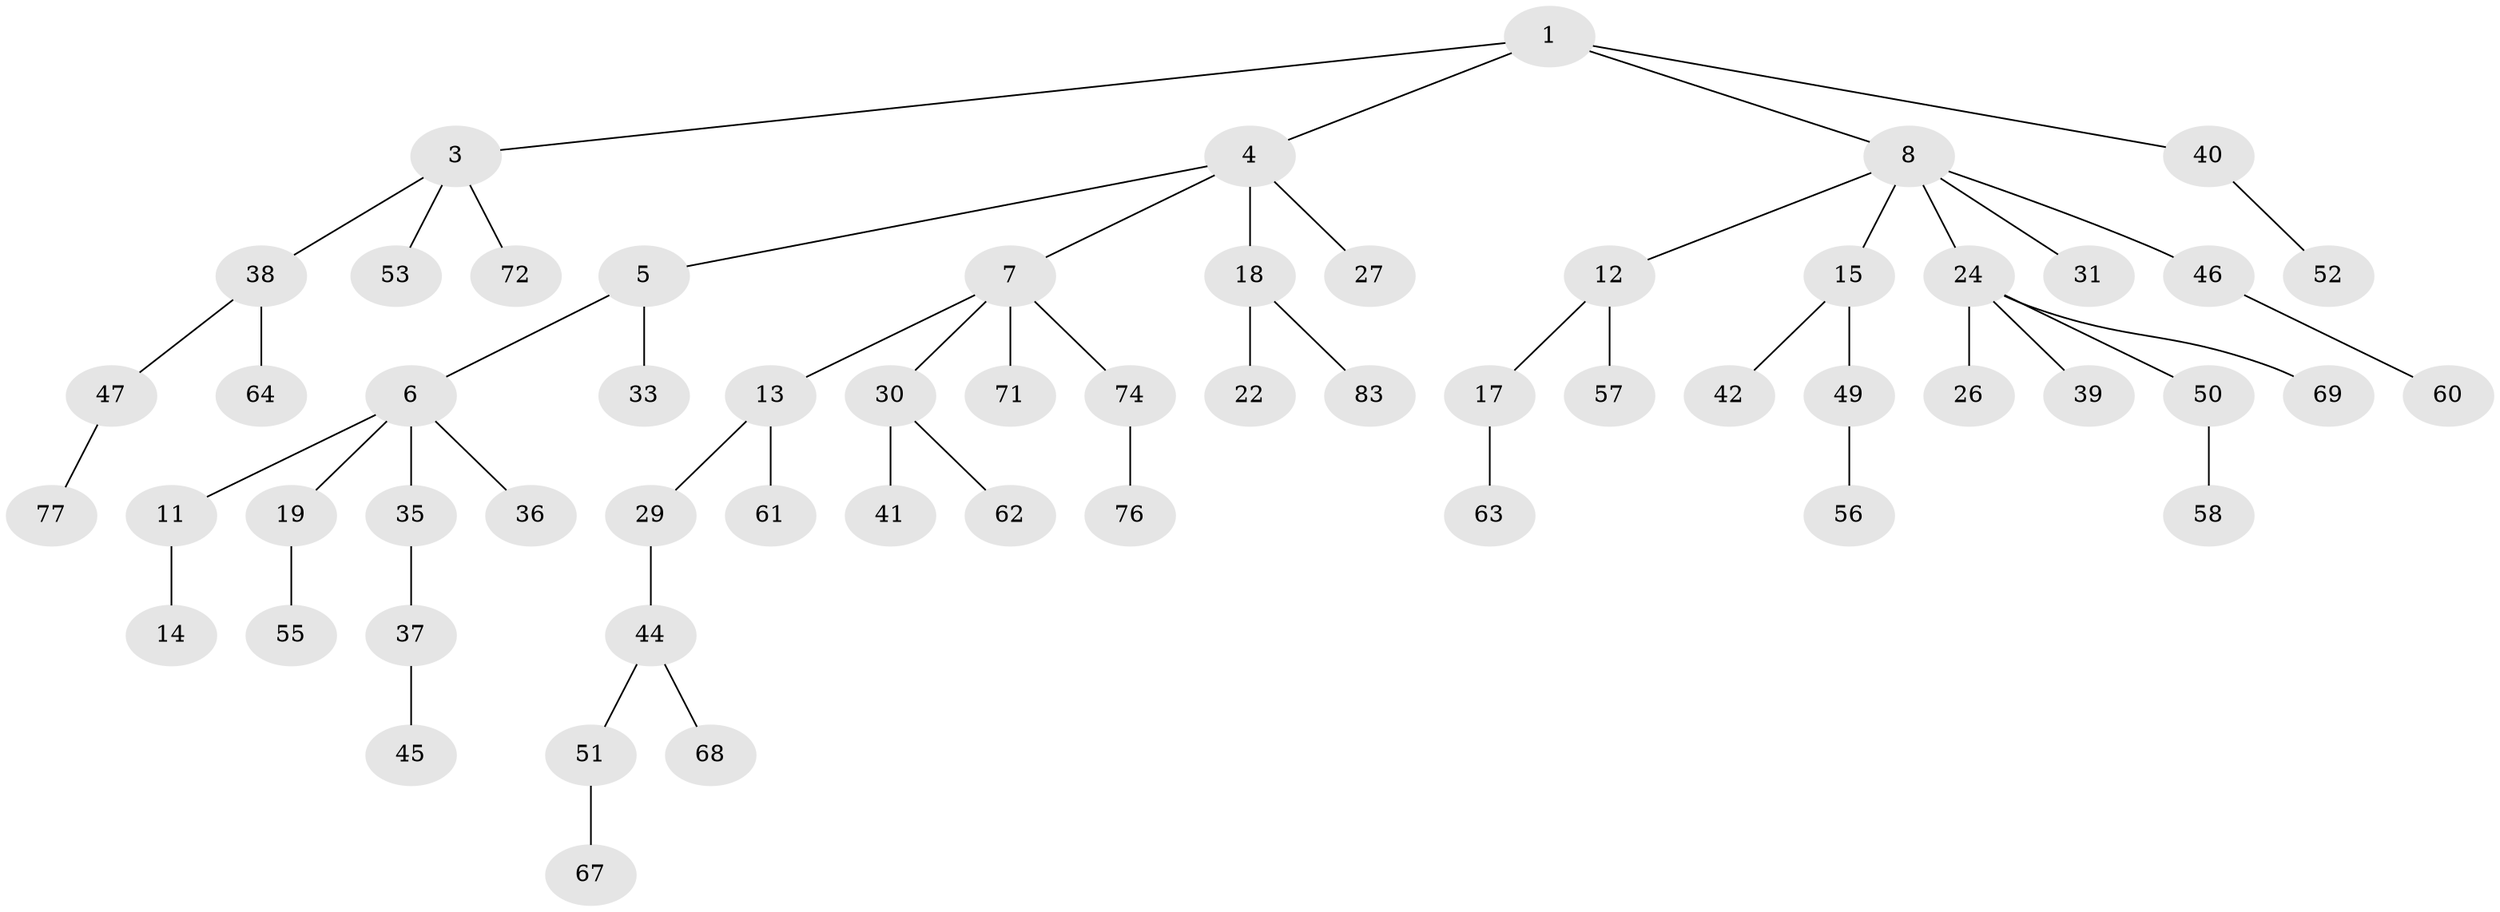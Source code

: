 // original degree distribution, {3: 0.20238095238095238, 6: 0.023809523809523808, 5: 0.03571428571428571, 2: 0.30952380952380953, 1: 0.42857142857142855}
// Generated by graph-tools (version 1.1) at 2025/11/02/27/25 16:11:26]
// undirected, 58 vertices, 57 edges
graph export_dot {
graph [start="1"]
  node [color=gray90,style=filled];
  1 [super="+2"];
  3 [super="+20"];
  4 [super="+10"];
  5;
  6 [super="+9"];
  7 [super="+28"];
  8 [super="+32"];
  11 [super="+81"];
  12;
  13 [super="+25"];
  14 [super="+23"];
  15 [super="+16"];
  17 [super="+34"];
  18 [super="+21"];
  19;
  22;
  24 [super="+66"];
  26;
  27 [super="+73"];
  29;
  30 [super="+48"];
  31;
  33 [super="+65"];
  35;
  36;
  37;
  38 [super="+43"];
  39;
  40 [super="+84"];
  41;
  42 [super="+59"];
  44;
  45;
  46 [super="+54"];
  47;
  49 [super="+78"];
  50;
  51 [super="+82"];
  52;
  53;
  55 [super="+80"];
  56;
  57 [super="+70"];
  58;
  60;
  61;
  62;
  63 [super="+79"];
  64;
  67;
  68;
  69 [super="+75"];
  71;
  72;
  74;
  76;
  77;
  83;
  1 -- 3;
  1 -- 8;
  1 -- 40;
  1 -- 4;
  3 -- 53;
  3 -- 72;
  3 -- 38;
  4 -- 5;
  4 -- 7;
  4 -- 18;
  4 -- 27;
  5 -- 6;
  5 -- 33;
  6 -- 11;
  6 -- 19;
  6 -- 35;
  6 -- 36;
  7 -- 13;
  7 -- 30;
  7 -- 71;
  7 -- 74;
  8 -- 12;
  8 -- 15;
  8 -- 24;
  8 -- 31;
  8 -- 46;
  11 -- 14;
  12 -- 17;
  12 -- 57;
  13 -- 29;
  13 -- 61;
  15 -- 42;
  15 -- 49;
  17 -- 63;
  18 -- 22;
  18 -- 83;
  19 -- 55;
  24 -- 26;
  24 -- 39;
  24 -- 50;
  24 -- 69;
  29 -- 44;
  30 -- 41;
  30 -- 62;
  35 -- 37;
  37 -- 45;
  38 -- 64;
  38 -- 47;
  40 -- 52;
  44 -- 51;
  44 -- 68;
  46 -- 60;
  47 -- 77;
  49 -- 56;
  50 -- 58;
  51 -- 67;
  74 -- 76;
}
